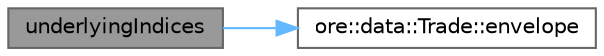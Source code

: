 digraph "underlyingIndices"
{
 // INTERACTIVE_SVG=YES
 // LATEX_PDF_SIZE
  bgcolor="transparent";
  edge [fontname=Helvetica,fontsize=10,labelfontname=Helvetica,labelfontsize=10];
  node [fontname=Helvetica,fontsize=10,shape=box,height=0.2,width=0.4];
  rankdir="LR";
  Node1 [label="underlyingIndices",height=0.2,width=0.4,color="gray40", fillcolor="grey60", style="filled", fontcolor="black",tooltip=" "];
  Node1 -> Node2 [color="steelblue1",style="solid"];
  Node2 [label="ore::data::Trade::envelope",height=0.2,width=0.4,color="grey40", fillcolor="white", style="filled",URL="$classore_1_1data_1_1_trade.html#ab639fbec918087212795e8cbf44d2b82",tooltip=" "];
}
